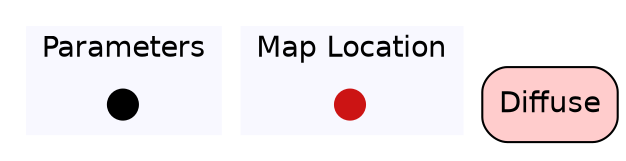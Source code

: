 digraph diffuse {

	subgraph clustercontextKey {
		fontname=Helvetica;
		label="Parameters";
		style="filled";
		fillcolor=ghostwhite;
		color=white;
		labeljust=l;
		contextOverview [style=filled,shape=point,fixedsize=true,width=.2,height=.2,fontcolor=white,color="black",label=""];
	}
	subgraph clustermapLocationKey {
		fontname=Helvetica;
		nodesep=0.1;
		style="filled";
		fillcolor=ghostwhite;
		label="Map Location";
		color=white;
		labeljust=l;
		diffuseOverview [fontname=Helvetica,style=filled,shape=point,fixedsize=true,width=.2,height=.2,fontcolor=white,color="0.0, 0.9 , 0.8",label="",URL="mapLocation__Overview.svg"];

	}

//subgraph clusterdiffuse {
	//style=filled;
	//color=white;
	//fillcolor="0.0, 0.0, 0.98";
		diffuse [shape=box,style="rounded,filled",fontname=Helvetica,color=black,fillcolor="0.0, 0.2, 1.0",label="Diffuse",URL="mapLocation_diffuse.svg"];
//}
}
